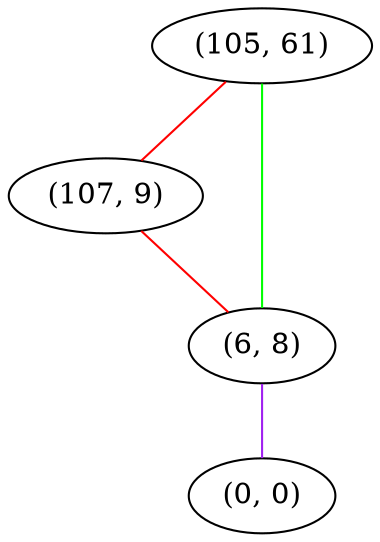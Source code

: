 graph "" {
"(105, 61)";
"(107, 9)";
"(6, 8)";
"(0, 0)";
"(105, 61)" -- "(107, 9)"  [color=red, key=0, weight=1];
"(105, 61)" -- "(6, 8)"  [color=green, key=0, weight=2];
"(107, 9)" -- "(6, 8)"  [color=red, key=0, weight=1];
"(6, 8)" -- "(0, 0)"  [color=purple, key=0, weight=4];
}
